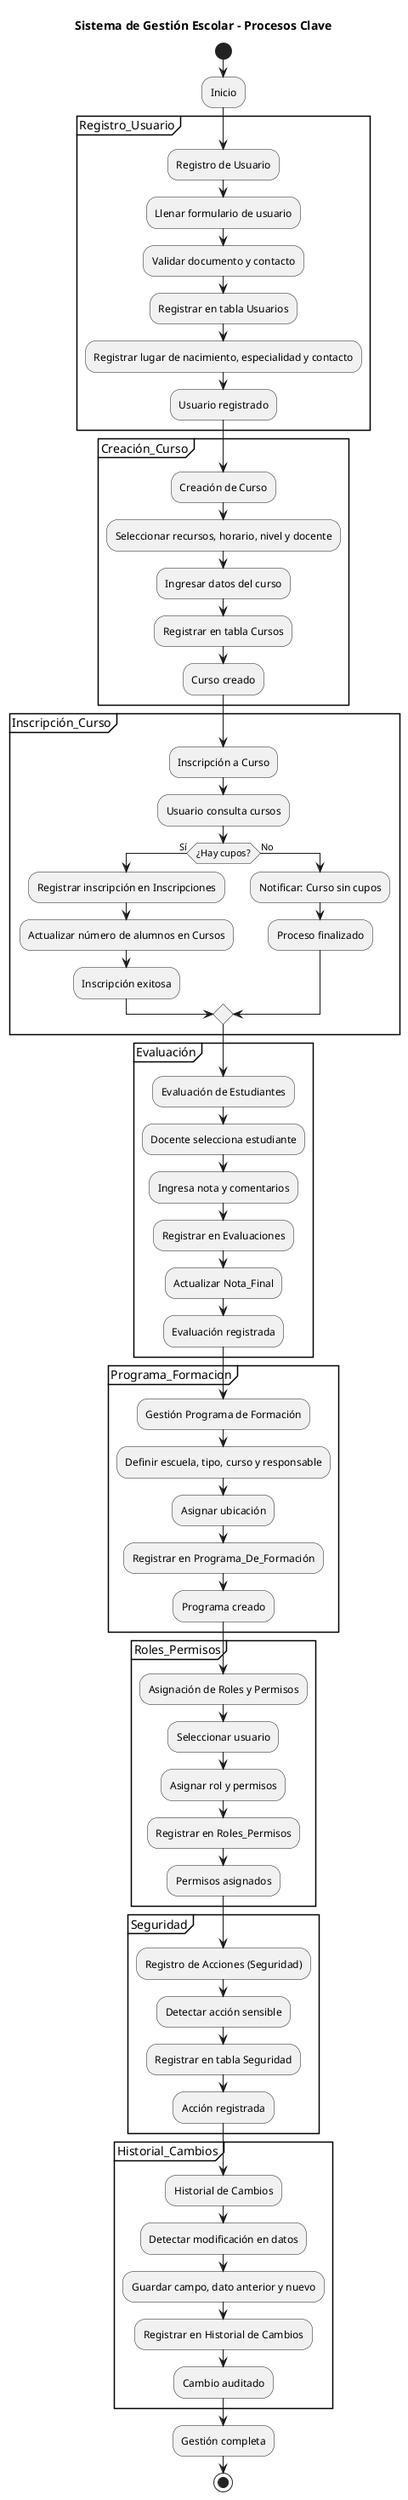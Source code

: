 @startuml Inscripciones
' Diagrama BPMN estilizado del sistema de gestión escolar

title **Sistema de Gestión Escolar - Procesos Clave**

start
:Inicio;

partition Registro_Usuario {
  :Registro de Usuario;
  :Llenar formulario de usuario;
  :Validar documento y contacto;
  :Registrar en tabla Usuarios;
  :Registrar lugar de nacimiento, especialidad y contacto;
  :Usuario registrado;
}

partition Creación_Curso {
  :Creación de Curso;
  :Seleccionar recursos, horario, nivel y docente;
  :Ingresar datos del curso;
  :Registrar en tabla Cursos;
  :Curso creado;
}

partition Inscripción_Curso {
  :Inscripción a Curso;
  :Usuario consulta cursos;
  if (¿Hay cupos?) then (Sí)
    :Registrar inscripción en Inscripciones;
    :Actualizar número de alumnos en Cursos;
    :Inscripción exitosa;
  else (No)
    :Notificar: Curso sin cupos;
    :Proceso finalizado;
  endif
}

partition Evaluación {
  :Evaluación de Estudiantes;
  :Docente selecciona estudiante;
  :Ingresa nota y comentarios;
  :Registrar en Evaluaciones;
  :Actualizar Nota_Final;
  :Evaluación registrada;
}

partition Programa_Formacion {
  :Gestión Programa de Formación;
  :Definir escuela, tipo, curso y responsable;
  :Asignar ubicación;
  :Registrar en Programa_De_Formación;
  :Programa creado;
}

partition Roles_Permisos {
  :Asignación de Roles y Permisos;
  :Seleccionar usuario;
  :Asignar rol y permisos;
  :Registrar en Roles_Permisos;
  :Permisos asignados;
}

partition Seguridad {
  :Registro de Acciones (Seguridad);
  :Detectar acción sensible;
  :Registrar en tabla Seguridad;
  :Acción registrada;
}

partition Historial_Cambios {
  :Historial de Cambios;
  :Detectar modificación en datos;
  :Guardar campo, dato anterior y nuevo;
  :Registrar en Historial de Cambios;
  :Cambio auditado;
}

:Gestión completa;
stop
@enduml
